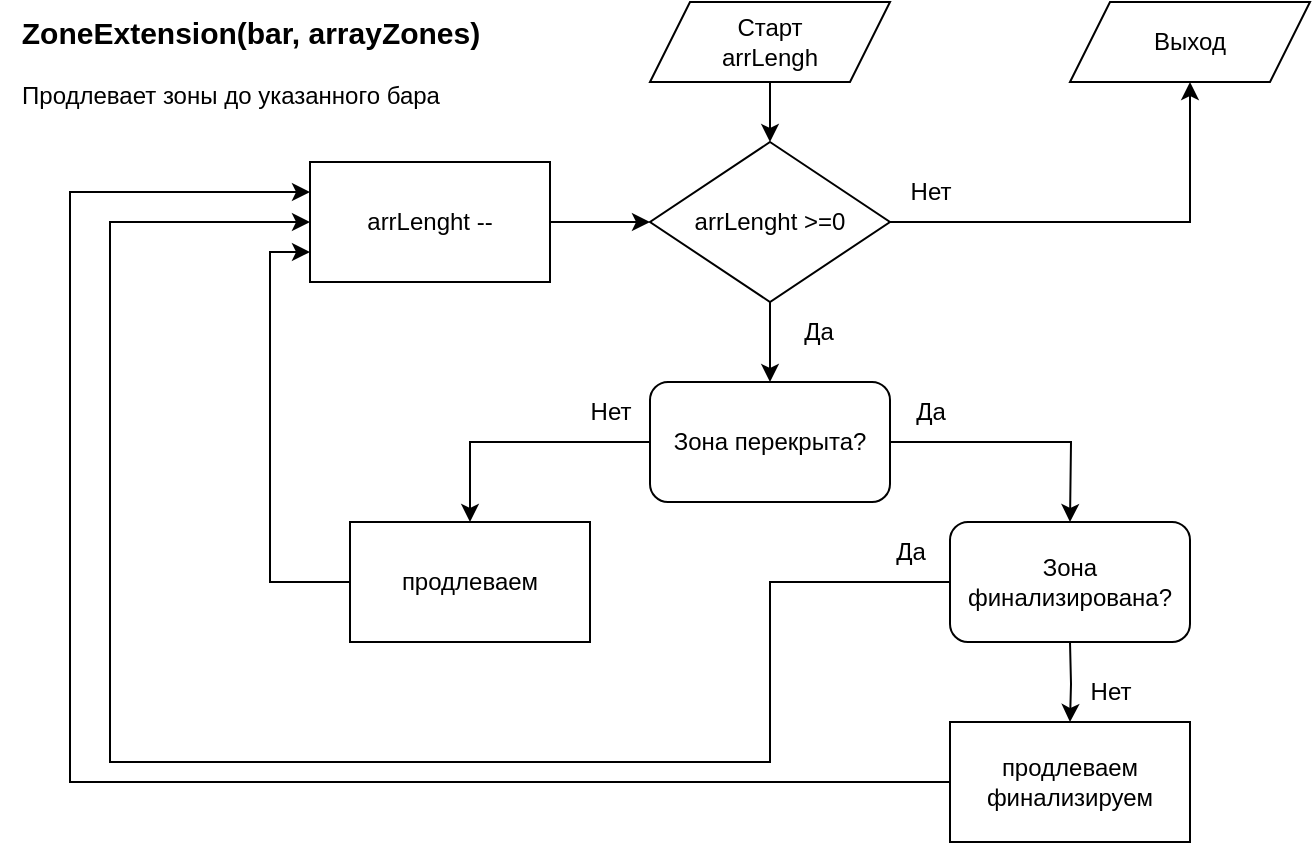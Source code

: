 <mxfile version="20.3.0" type="device"><diagram id="C5RBs43oDa-KdzZeNtuy" name="Page-1"><mxGraphModel dx="1102" dy="865" grid="1" gridSize="10" guides="1" tooltips="1" connect="1" arrows="1" fold="1" page="1" pageScale="1" pageWidth="827" pageHeight="1169" math="0" shadow="0"><root><mxCell id="WIyWlLk6GJQsqaUBKTNV-0"/><mxCell id="WIyWlLk6GJQsqaUBKTNV-1" parent="WIyWlLk6GJQsqaUBKTNV-0"/><mxCell id="RxDpLqW6-F5a6ZnFgr9V-0" value="ZoneExtension(bar, arrayZones)" style="text;html=1;align=center;verticalAlign=middle;resizable=0;points=[];autosize=1;strokeColor=none;fillColor=none;fontSize=15;fontStyle=1" vertex="1" parent="WIyWlLk6GJQsqaUBKTNV-1"><mxGeometry x="5" y="20" width="250" height="30" as="geometry"/></mxCell><mxCell id="RxDpLqW6-F5a6ZnFgr9V-1" value="&lt;span style=&quot;font-size: 12px;&quot;&gt;Продлевает зоны до указанного бара&lt;/span&gt;" style="text;html=1;align=center;verticalAlign=middle;resizable=0;points=[];autosize=1;strokeColor=none;fillColor=none;fontSize=15;" vertex="1" parent="WIyWlLk6GJQsqaUBKTNV-1"><mxGeometry x="5" y="50" width="230" height="30" as="geometry"/></mxCell><mxCell id="RxDpLqW6-F5a6ZnFgr9V-4" style="edgeStyle=orthogonalEdgeStyle;rounded=0;orthogonalLoop=1;jettySize=auto;html=1;entryX=0.5;entryY=0;entryDx=0;entryDy=0;fontSize=12;" edge="1" parent="WIyWlLk6GJQsqaUBKTNV-1" source="RxDpLqW6-F5a6ZnFgr9V-2" target="RxDpLqW6-F5a6ZnFgr9V-3"><mxGeometry relative="1" as="geometry"/></mxCell><mxCell id="RxDpLqW6-F5a6ZnFgr9V-2" value="Старт&lt;br&gt;arrLengh" style="shape=parallelogram;perimeter=parallelogramPerimeter;whiteSpace=wrap;html=1;fixedSize=1;fontSize=12;" vertex="1" parent="WIyWlLk6GJQsqaUBKTNV-1"><mxGeometry x="330" y="20" width="120" height="40" as="geometry"/></mxCell><mxCell id="RxDpLqW6-F5a6ZnFgr9V-6" style="edgeStyle=orthogonalEdgeStyle;rounded=0;orthogonalLoop=1;jettySize=auto;html=1;entryX=0.5;entryY=0;entryDx=0;entryDy=0;fontSize=12;" edge="1" parent="WIyWlLk6GJQsqaUBKTNV-1" source="RxDpLqW6-F5a6ZnFgr9V-3" target="RxDpLqW6-F5a6ZnFgr9V-5"><mxGeometry relative="1" as="geometry"/></mxCell><mxCell id="RxDpLqW6-F5a6ZnFgr9V-10" style="edgeStyle=orthogonalEdgeStyle;rounded=0;orthogonalLoop=1;jettySize=auto;html=1;entryX=0.5;entryY=1;entryDx=0;entryDy=0;fontSize=12;" edge="1" parent="WIyWlLk6GJQsqaUBKTNV-1" source="RxDpLqW6-F5a6ZnFgr9V-3" target="RxDpLqW6-F5a6ZnFgr9V-9"><mxGeometry relative="1" as="geometry"/></mxCell><mxCell id="RxDpLqW6-F5a6ZnFgr9V-3" value="arrLenght &amp;gt;=0" style="rhombus;whiteSpace=wrap;html=1;fontSize=12;" vertex="1" parent="WIyWlLk6GJQsqaUBKTNV-1"><mxGeometry x="330" y="90" width="120" height="80" as="geometry"/></mxCell><mxCell id="RxDpLqW6-F5a6ZnFgr9V-14" style="edgeStyle=orthogonalEdgeStyle;rounded=0;orthogonalLoop=1;jettySize=auto;html=1;entryX=0.5;entryY=0;entryDx=0;entryDy=0;fontSize=12;" edge="1" parent="WIyWlLk6GJQsqaUBKTNV-1" source="RxDpLqW6-F5a6ZnFgr9V-5"><mxGeometry relative="1" as="geometry"><mxPoint x="540" y="280" as="targetPoint"/></mxGeometry></mxCell><mxCell id="RxDpLqW6-F5a6ZnFgr9V-19" style="edgeStyle=orthogonalEdgeStyle;rounded=0;orthogonalLoop=1;jettySize=auto;html=1;entryX=0.5;entryY=0;entryDx=0;entryDy=0;fontSize=12;" edge="1" parent="WIyWlLk6GJQsqaUBKTNV-1" source="RxDpLqW6-F5a6ZnFgr9V-5" target="RxDpLqW6-F5a6ZnFgr9V-18"><mxGeometry relative="1" as="geometry"/></mxCell><mxCell id="RxDpLqW6-F5a6ZnFgr9V-5" value="Зона перекрыта?" style="rounded=1;whiteSpace=wrap;html=1;fontSize=12;" vertex="1" parent="WIyWlLk6GJQsqaUBKTNV-1"><mxGeometry x="330" y="210" width="120" height="60" as="geometry"/></mxCell><mxCell id="RxDpLqW6-F5a6ZnFgr9V-8" style="edgeStyle=orthogonalEdgeStyle;rounded=0;orthogonalLoop=1;jettySize=auto;html=1;entryX=0;entryY=0.5;entryDx=0;entryDy=0;fontSize=12;" edge="1" parent="WIyWlLk6GJQsqaUBKTNV-1" source="RxDpLqW6-F5a6ZnFgr9V-7" target="RxDpLqW6-F5a6ZnFgr9V-3"><mxGeometry relative="1" as="geometry"/></mxCell><mxCell id="RxDpLqW6-F5a6ZnFgr9V-7" value="arrLenght --" style="rounded=0;whiteSpace=wrap;html=1;fontSize=12;" vertex="1" parent="WIyWlLk6GJQsqaUBKTNV-1"><mxGeometry x="160" y="100" width="120" height="60" as="geometry"/></mxCell><mxCell id="RxDpLqW6-F5a6ZnFgr9V-9" value="Выход" style="shape=parallelogram;perimeter=parallelogramPerimeter;whiteSpace=wrap;html=1;fixedSize=1;fontSize=12;" vertex="1" parent="WIyWlLk6GJQsqaUBKTNV-1"><mxGeometry x="540" y="20" width="120" height="40" as="geometry"/></mxCell><mxCell id="RxDpLqW6-F5a6ZnFgr9V-11" value="Нет" style="text;html=1;align=center;verticalAlign=middle;resizable=0;points=[];autosize=1;strokeColor=none;fillColor=none;fontSize=12;" vertex="1" parent="WIyWlLk6GJQsqaUBKTNV-1"><mxGeometry x="450" y="100" width="40" height="30" as="geometry"/></mxCell><mxCell id="RxDpLqW6-F5a6ZnFgr9V-12" value="Да" style="text;html=1;align=center;verticalAlign=middle;resizable=0;points=[];autosize=1;strokeColor=none;fillColor=none;fontSize=12;" vertex="1" parent="WIyWlLk6GJQsqaUBKTNV-1"><mxGeometry x="450" y="210" width="40" height="30" as="geometry"/></mxCell><mxCell id="RxDpLqW6-F5a6ZnFgr9V-21" style="edgeStyle=orthogonalEdgeStyle;rounded=0;orthogonalLoop=1;jettySize=auto;html=1;entryX=0.5;entryY=0;entryDx=0;entryDy=0;fontSize=12;" edge="1" parent="WIyWlLk6GJQsqaUBKTNV-1" target="RxDpLqW6-F5a6ZnFgr9V-20"><mxGeometry relative="1" as="geometry"><mxPoint x="540" y="340" as="sourcePoint"/></mxGeometry></mxCell><mxCell id="RxDpLqW6-F5a6ZnFgr9V-16" value="Нет" style="text;html=1;align=center;verticalAlign=middle;resizable=0;points=[];autosize=1;strokeColor=none;fillColor=none;fontSize=12;" vertex="1" parent="WIyWlLk6GJQsqaUBKTNV-1"><mxGeometry x="290" y="210" width="40" height="30" as="geometry"/></mxCell><mxCell id="RxDpLqW6-F5a6ZnFgr9V-17" value="Да" style="text;html=1;align=center;verticalAlign=middle;resizable=0;points=[];autosize=1;strokeColor=none;fillColor=none;fontSize=12;" vertex="1" parent="WIyWlLk6GJQsqaUBKTNV-1"><mxGeometry x="394" y="170" width="40" height="30" as="geometry"/></mxCell><mxCell id="RxDpLqW6-F5a6ZnFgr9V-26" style="edgeStyle=orthogonalEdgeStyle;rounded=0;orthogonalLoop=1;jettySize=auto;html=1;entryX=0;entryY=0.75;entryDx=0;entryDy=0;fontSize=12;" edge="1" parent="WIyWlLk6GJQsqaUBKTNV-1" source="RxDpLqW6-F5a6ZnFgr9V-18" target="RxDpLqW6-F5a6ZnFgr9V-7"><mxGeometry relative="1" as="geometry"><Array as="points"><mxPoint x="140" y="310"/><mxPoint x="140" y="145"/></Array></mxGeometry></mxCell><mxCell id="RxDpLqW6-F5a6ZnFgr9V-18" value="продлеваем" style="rounded=0;whiteSpace=wrap;html=1;fontSize=12;" vertex="1" parent="WIyWlLk6GJQsqaUBKTNV-1"><mxGeometry x="180" y="280" width="120" height="60" as="geometry"/></mxCell><mxCell id="RxDpLqW6-F5a6ZnFgr9V-27" style="edgeStyle=orthogonalEdgeStyle;rounded=0;orthogonalLoop=1;jettySize=auto;html=1;entryX=0;entryY=0.25;entryDx=0;entryDy=0;fontSize=12;" edge="1" parent="WIyWlLk6GJQsqaUBKTNV-1" source="RxDpLqW6-F5a6ZnFgr9V-20" target="RxDpLqW6-F5a6ZnFgr9V-7"><mxGeometry relative="1" as="geometry"><Array as="points"><mxPoint x="40" y="410"/><mxPoint x="40" y="115"/></Array></mxGeometry></mxCell><mxCell id="RxDpLqW6-F5a6ZnFgr9V-20" value="продлеваем&lt;br&gt;финализируем" style="rounded=0;whiteSpace=wrap;html=1;fontSize=12;" vertex="1" parent="WIyWlLk6GJQsqaUBKTNV-1"><mxGeometry x="480" y="380" width="120" height="60" as="geometry"/></mxCell><mxCell id="RxDpLqW6-F5a6ZnFgr9V-24" style="edgeStyle=orthogonalEdgeStyle;rounded=0;orthogonalLoop=1;jettySize=auto;html=1;entryX=0;entryY=0.5;entryDx=0;entryDy=0;fontSize=12;" edge="1" parent="WIyWlLk6GJQsqaUBKTNV-1" source="RxDpLqW6-F5a6ZnFgr9V-22" target="RxDpLqW6-F5a6ZnFgr9V-7"><mxGeometry relative="1" as="geometry"><Array as="points"><mxPoint x="390" y="310"/><mxPoint x="390" y="400"/><mxPoint x="60" y="400"/><mxPoint x="60" y="130"/></Array></mxGeometry></mxCell><mxCell id="RxDpLqW6-F5a6ZnFgr9V-22" value="Зона финализирована?" style="rounded=1;whiteSpace=wrap;html=1;fontSize=12;" vertex="1" parent="WIyWlLk6GJQsqaUBKTNV-1"><mxGeometry x="480" y="280" width="120" height="60" as="geometry"/></mxCell><mxCell id="RxDpLqW6-F5a6ZnFgr9V-23" value="Нет" style="text;html=1;align=center;verticalAlign=middle;resizable=0;points=[];autosize=1;strokeColor=none;fillColor=none;fontSize=12;" vertex="1" parent="WIyWlLk6GJQsqaUBKTNV-1"><mxGeometry x="540" y="350" width="40" height="30" as="geometry"/></mxCell><mxCell id="RxDpLqW6-F5a6ZnFgr9V-25" value="Да" style="text;html=1;align=center;verticalAlign=middle;resizable=0;points=[];autosize=1;strokeColor=none;fillColor=none;fontSize=12;" vertex="1" parent="WIyWlLk6GJQsqaUBKTNV-1"><mxGeometry x="440" y="280" width="40" height="30" as="geometry"/></mxCell></root></mxGraphModel></diagram></mxfile>
